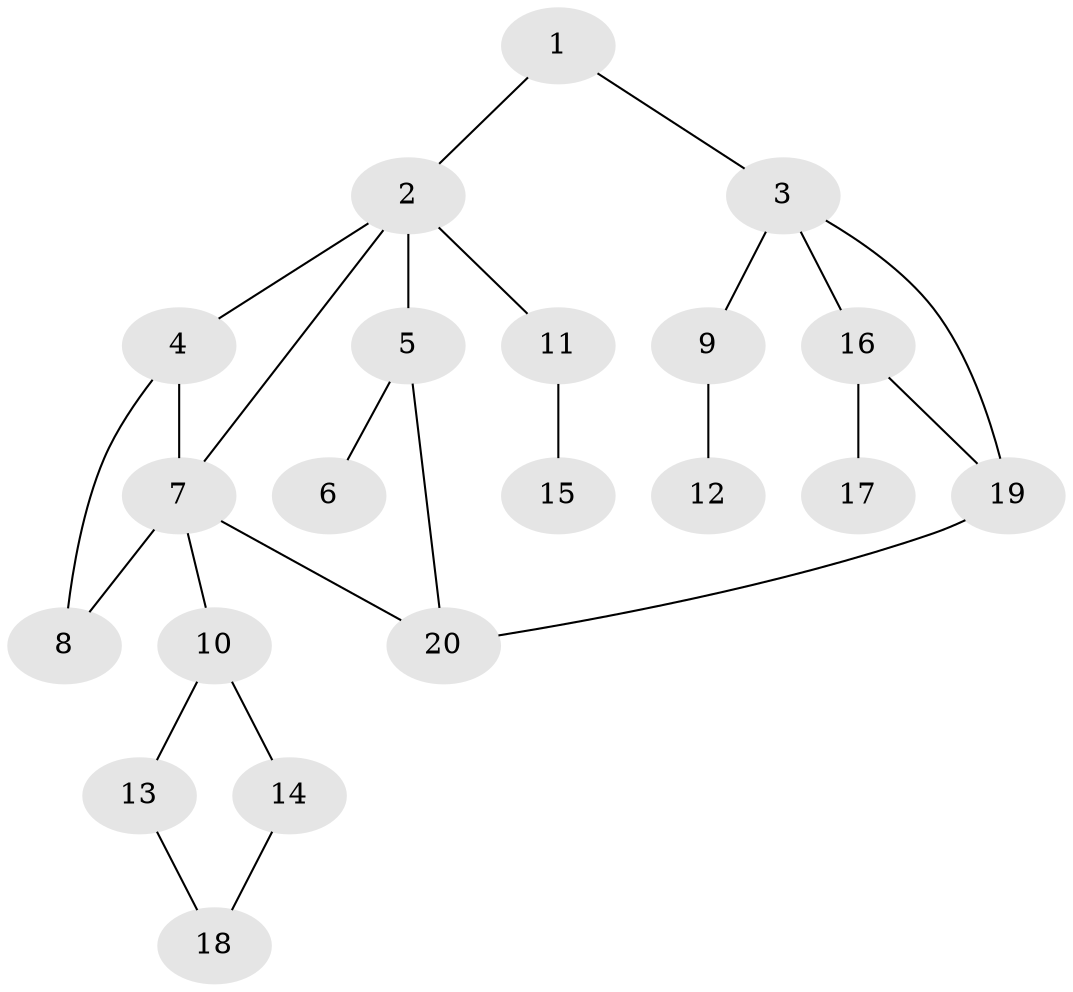 // Generated by graph-tools (version 1.1) at 2025/46/02/15/25 05:46:28]
// undirected, 20 vertices, 25 edges
graph export_dot {
graph [start="1"]
  node [color=gray90,style=filled];
  1;
  2;
  3;
  4;
  5;
  6;
  7;
  8;
  9;
  10;
  11;
  12;
  13;
  14;
  15;
  16;
  17;
  18;
  19;
  20;
  1 -- 2;
  1 -- 3;
  2 -- 4;
  2 -- 5;
  2 -- 7;
  2 -- 11;
  3 -- 9;
  3 -- 16;
  3 -- 19;
  4 -- 8;
  4 -- 7;
  5 -- 6;
  5 -- 20;
  7 -- 8;
  7 -- 10;
  7 -- 20;
  9 -- 12;
  10 -- 13;
  10 -- 14;
  11 -- 15;
  13 -- 18;
  14 -- 18;
  16 -- 17;
  16 -- 19;
  19 -- 20;
}
